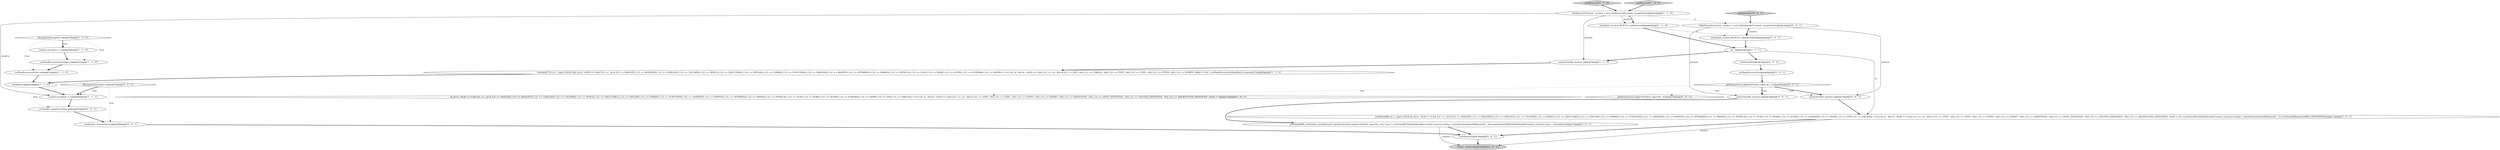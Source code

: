 digraph {
16 [style = filled, label = "_errHandler.reportError(this,re)@@@47@@@['0', '0', '1']", fillcolor = white, shape = ellipse image = "AAA0AAABBB3BBB"];
15 [style = filled, label = "TableIdentifierContext _localctx = new TableIdentifierContext(_ctx,getState())@@@3@@@['0', '0', '1']", fillcolor = white, shape = ellipse image = "AAA0AAABBB3BBB"];
12 [style = filled, label = "nonReserved['0', '1', '0']", fillcolor = lightgray, shape = diamond image = "AAA0AAABBB2BBB"];
7 [style = filled, label = "_errHandler.reportError(this,re)@@@21@@@['1', '1', '0']", fillcolor = white, shape = ellipse image = "AAA0AAABBB1BBB"];
13 [style = filled, label = "enterRule(_localctx,88,RULE_tableIdentifier)@@@4@@@['0', '0', '1']", fillcolor = white, shape = ellipse image = "AAA0AAABBB3BBB"];
17 [style = filled, label = "tableIdentifier['0', '0', '1']", fillcolor = lightgray, shape = diamond image = "AAA0AAABBB3BBB"];
6 [style = filled, label = "_errHandler.recover(this,re)@@@22@@@['1', '1', '0']", fillcolor = white, shape = ellipse image = "AAA0AAABBB1BBB"];
1 [style = filled, label = "RecognitionException re@@@19@@@['1', '1', '0']", fillcolor = white, shape = diamond image = "AAA0AAABBB1BBB"];
11 [style = filled, label = "NonReservedContext _localctx = new NonReservedContext(_ctx,getState())@@@3@@@['1', '1', '0']", fillcolor = white, shape = ellipse image = "AAA0AAABBB1BBB"];
25 [style = filled, label = "_errHandler.sync(this)@@@8@@@['0', '0', '1']", fillcolor = white, shape = ellipse image = "AAA0AAABBB3BBB"];
18 [style = filled, label = "_errHandler.recover(this,re)@@@48@@@['0', '0', '1']", fillcolor = white, shape = ellipse image = "AAA0AAABBB3BBB"];
21 [style = filled, label = "{setState(684)_la = _input.LA(1)if ((((_la) & ~0x3f) == 0 && ((1L << _la) & ((1L << ANALYZE) | (1L << ANALYZED) | (1L << CATALOGS) | (1L << COLUMNS) | (1L << DEBUG) | (1L << EXECUTABLE) | (1L << EXPLAIN) | (1L << FORMAT) | (1L << FUNCTIONS) | (1L << GRAPHVIZ) | (1L << MAPPED) | (1L << OPTIMIZED) | (1L << PARSED) | (1L << PHYSICAL) | (1L << PLAN) | (1L << RLIKE) | (1L << QUERY) | (1L << SCHEMAS) | (1L << SHOW) | (1L << SYS) | (1L << TABLES))) != 0) || ((((_la - 64)) & ~0x3f) == 0 && ((1L << (_la - 64)) & ((1L << (TEXT - 64)) | (1L << (TYPE - 64)) | (1L << (TYPES - 64)) | (1L << (VERIFY - 64)) | (1L << (IDENTIFIER - 64)) | (1L << (DIGIT_IDENTIFIER - 64)) | (1L << (QUOTED_IDENTIFIER - 64)) | (1L << (BACKQUOTED_IDENTIFIER - 64)))) != 0)) {{setState(681)((TableIdentifierContext)_localctx).catalog = identifier()setState(682)match(T__3)}}setState(686)match(TABLE_IDENTIFIER)}@@@11@@@['0', '0', '1']", fillcolor = white, shape = ellipse image = "AAA0AAABBB3BBB"];
3 [style = filled, label = "_localctx.exception = re@@@46@@@['1', '1', '1']", fillcolor = white, shape = ellipse image = "AAA0AAABBB1BBB"];
5 [style = filled, label = "enterOuterAlt(_localctx,1)@@@7@@@['1', '1', '0']", fillcolor = white, shape = ellipse image = "AAA0AAABBB1BBB"];
9 [style = filled, label = "_localctx.exception = re@@@20@@@['1', '1', '0']", fillcolor = white, shape = ellipse image = "AAA0AAABBB1BBB"];
28 [style = filled, label = "getInterpreter().adaptivePredict(_input,90,_ctx)@@@9@@@['0', '0', '1']", fillcolor = white, shape = diamond image = "AAA0AAABBB3BBB"];
24 [style = filled, label = "{setState(690)_errHandler.sync(this)switch (getInterpreter().adaptivePredict(_input,89,_ctx)) {case 1:{setState(687)((TableIdentifierContext)_localctx).catalog = identifier()setState(688)match(T__3)}breaksetState(692)((TableIdentifierContext)_localctx).name = identifier()}@@@27@@@['0', '0', '1']", fillcolor = white, shape = ellipse image = "AAA0AAABBB3BBB"];
20 [style = filled, label = "setState(693)@@@7@@@['0', '0', '1']", fillcolor = white, shape = ellipse image = "AAA0AAABBB3BBB"];
22 [style = filled, label = "enterOuterAlt(_localctx,1)@@@10@@@['0', '0', '1']", fillcolor = white, shape = ellipse image = "AAA0AAABBB3BBB"];
27 [style = filled, label = "RecognitionException re@@@45@@@['0', '0', '1']", fillcolor = white, shape = diamond image = "AAA0AAABBB3BBB"];
23 [style = filled, label = "(((_la) & ~0x3f) == 0 && ((1L << _la) & ((1L << ANALYZE) | (1L << ANALYZED) | (1L << CATALOGS) | (1L << COLUMNS) | (1L << DEBUG) | (1L << EXECUTABLE) | (1L << EXPLAIN) | (1L << FORMAT) | (1L << FUNCTIONS) | (1L << GRAPHVIZ) | (1L << MAPPED) | (1L << OPTIMIZED) | (1L << PARSED) | (1L << PHYSICAL) | (1L << PLAN) | (1L << RLIKE) | (1L << QUERY) | (1L << SCHEMAS) | (1L << SHOW) | (1L << SYS) | (1L << TABLES))) != 0) || ((((_la - 64)) & ~0x3f) == 0 && ((1L << (_la - 64)) & ((1L << (TEXT - 64)) | (1L << (TYPE - 64)) | (1L << (TYPES - 64)) | (1L << (VERIFY - 64)) | (1L << (IDENTIFIER - 64)) | (1L << (DIGIT_IDENTIFIER - 64)) | (1L << (QUOTED_IDENTIFIER - 64)) | (1L << (BACKQUOTED_IDENTIFIER - 64)))) != 0)@@@14@@@['0', '0', '1']", fillcolor = white, shape = diamond image = "AAA0AAABBB3BBB"];
8 [style = filled, label = "{exitRule()}@@@24@@@['1', '1', '0']", fillcolor = white, shape = ellipse image = "AAA0AAABBB1BBB"];
4 [style = filled, label = "int _la@@@5@@@['1', '1', '1']", fillcolor = white, shape = ellipse image = "AAA0AAABBB1BBB"];
19 [style = filled, label = "getInterpreter().adaptivePredict(_input,89,_ctx)@@@30@@@['0', '0', '1']", fillcolor = white, shape = diamond image = "AAA0AAABBB3BBB"];
26 [style = filled, label = "{exitRule()}@@@50@@@['0', '0', '1']", fillcolor = white, shape = ellipse image = "AAA0AAABBB3BBB"];
29 [style = filled, label = "return _localctx@@@53@@@['0', '0', '1']", fillcolor = lightgray, shape = ellipse image = "AAA0AAABBB3BBB"];
0 [style = filled, label = "enterRule(_localctx,98,RULE_nonReserved)@@@4@@@['1', '1', '0']", fillcolor = white, shape = ellipse image = "AAA0AAABBB1BBB"];
2 [style = filled, label = "{setState(714)_la = _input.LA(1)if (!((((_la) & ~0x3f) == 0 && ((1L << _la) & ((1L << ANALYZE) | (1L << ANALYZED) | (1L << CATALOGS) | (1L << COLUMNS) | (1L << DEBUG) | (1L << EXECUTABLE) | (1L << EXPLAIN) | (1L << FORMAT) | (1L << FUNCTIONS) | (1L << GRAPHVIZ) | (1L << MAPPED) | (1L << OPTIMIZED) | (1L << PARSED) | (1L << PHYSICAL) | (1L << PLAN) | (1L << RLIKE) | (1L << QUERY) | (1L << SCHEMAS) | (1L << SHOW))) != 0) || ((((_la - 64)) & ~0x3f) == 0 && ((1L << (_la - 64)) & ((1L << (SYS - 64)) | (1L << (TABLES - 64)) | (1L << (TEXT - 64)) | (1L << (TYPE - 64)) | (1L << (TYPES - 64)) | (1L << (VERIFY - 64)))) != 0))) {_errHandler.recoverInline(this)}{consume()}}@@@8@@@['1', '1', '0']", fillcolor = white, shape = ellipse image = "AAA0AAABBB1BBB"];
14 [style = filled, label = "enterOuterAlt(_localctx,2)@@@26@@@['0', '0', '1']", fillcolor = white, shape = ellipse image = "AAA0AAABBB3BBB"];
10 [style = filled, label = "nonReserved['1', '0', '0']", fillcolor = lightgray, shape = diamond image = "AAA0AAABBB1BBB"];
5->2 [style = bold, label=""];
27->18 [style = dotted, label="true"];
15->13 [style = solid, label="_localctx"];
11->3 [style = solid, label="_localctx"];
27->16 [style = dotted, label="true"];
0->4 [style = bold, label=""];
1->9 [style = bold, label=""];
13->4 [style = bold, label=""];
1->9 [style = dotted, label="true"];
15->14 [style = solid, label="_localctx"];
27->3 [style = bold, label=""];
11->0 [style = solid, label="_localctx"];
16->18 [style = bold, label=""];
11->0 [style = bold, label=""];
27->3 [style = dotted, label="true"];
15->22 [style = solid, label="_localctx"];
4->5 [style = bold, label=""];
1->7 [style = dotted, label="true"];
7->6 [style = bold, label=""];
4->21 [style = solid, label="_la"];
10->11 [style = bold, label=""];
14->24 [style = bold, label=""];
24->29 [style = solid, label="_localctx"];
1->6 [style = dotted, label="true"];
6->8 [style = bold, label=""];
4->20 [style = bold, label=""];
18->26 [style = bold, label=""];
11->5 [style = solid, label="_localctx"];
8->3 [style = bold, label=""];
2->8 [style = bold, label=""];
0->13 [style = dashed, label="0"];
20->25 [style = bold, label=""];
28->22 [style = bold, label=""];
25->28 [style = bold, label=""];
11->15 [style = dashed, label="0"];
28->19 [style = dotted, label="true"];
21->26 [style = bold, label=""];
17->15 [style = bold, label=""];
15->13 [style = bold, label=""];
28->23 [style = dotted, label="true"];
12->11 [style = bold, label=""];
28->14 [style = dotted, label="true"];
22->21 [style = bold, label=""];
3->16 [style = bold, label=""];
28->14 [style = bold, label=""];
21->29 [style = solid, label="_localctx"];
28->22 [style = dotted, label="true"];
24->26 [style = bold, label=""];
26->29 [style = bold, label=""];
9->7 [style = bold, label=""];
}
